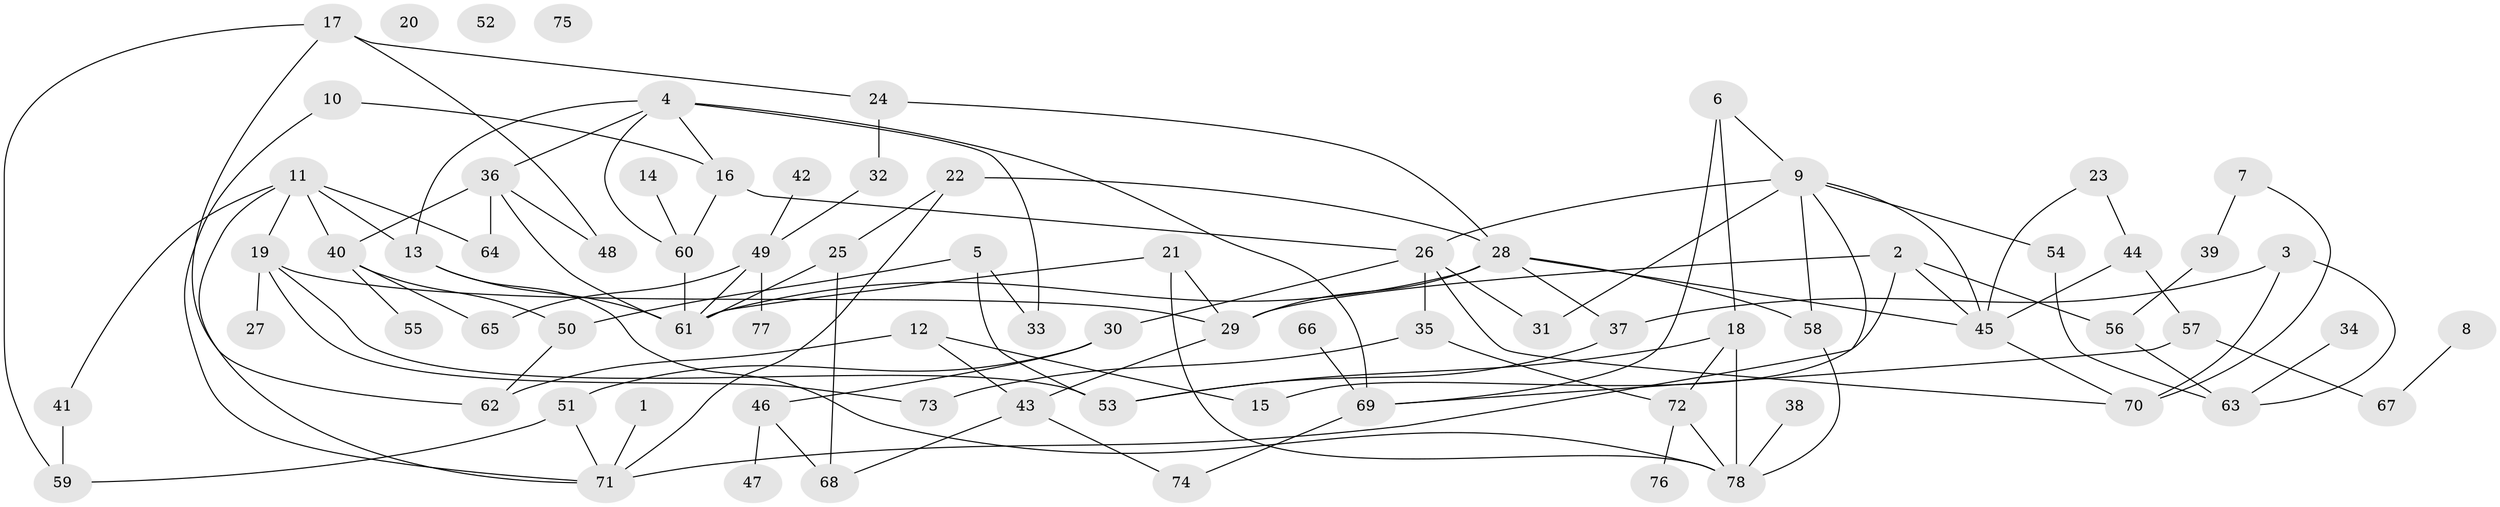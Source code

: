 // Generated by graph-tools (version 1.1) at 2025/40/03/09/25 04:40:45]
// undirected, 78 vertices, 119 edges
graph export_dot {
graph [start="1"]
  node [color=gray90,style=filled];
  1;
  2;
  3;
  4;
  5;
  6;
  7;
  8;
  9;
  10;
  11;
  12;
  13;
  14;
  15;
  16;
  17;
  18;
  19;
  20;
  21;
  22;
  23;
  24;
  25;
  26;
  27;
  28;
  29;
  30;
  31;
  32;
  33;
  34;
  35;
  36;
  37;
  38;
  39;
  40;
  41;
  42;
  43;
  44;
  45;
  46;
  47;
  48;
  49;
  50;
  51;
  52;
  53;
  54;
  55;
  56;
  57;
  58;
  59;
  60;
  61;
  62;
  63;
  64;
  65;
  66;
  67;
  68;
  69;
  70;
  71;
  72;
  73;
  74;
  75;
  76;
  77;
  78;
  1 -- 71;
  2 -- 15;
  2 -- 29;
  2 -- 45;
  2 -- 56;
  3 -- 37;
  3 -- 63;
  3 -- 70;
  4 -- 13;
  4 -- 16;
  4 -- 33;
  4 -- 36;
  4 -- 60;
  4 -- 69;
  5 -- 33;
  5 -- 50;
  5 -- 53;
  6 -- 9;
  6 -- 18;
  6 -- 69;
  7 -- 39;
  7 -- 70;
  8 -- 67;
  9 -- 26;
  9 -- 31;
  9 -- 45;
  9 -- 54;
  9 -- 58;
  9 -- 71;
  10 -- 16;
  10 -- 71;
  11 -- 13;
  11 -- 19;
  11 -- 40;
  11 -- 41;
  11 -- 64;
  11 -- 71;
  12 -- 15;
  12 -- 43;
  12 -- 62;
  13 -- 61;
  13 -- 78;
  14 -- 60;
  16 -- 26;
  16 -- 60;
  17 -- 24;
  17 -- 48;
  17 -- 59;
  17 -- 62;
  18 -- 53;
  18 -- 72;
  18 -- 78;
  19 -- 27;
  19 -- 29;
  19 -- 53;
  19 -- 73;
  21 -- 29;
  21 -- 61;
  21 -- 78;
  22 -- 25;
  22 -- 28;
  22 -- 71;
  23 -- 44;
  23 -- 45;
  24 -- 28;
  24 -- 32;
  25 -- 61;
  25 -- 68;
  26 -- 30;
  26 -- 31;
  26 -- 35;
  26 -- 70;
  28 -- 29;
  28 -- 37;
  28 -- 45;
  28 -- 58;
  28 -- 61;
  29 -- 43;
  30 -- 46;
  30 -- 51;
  32 -- 49;
  34 -- 63;
  35 -- 72;
  35 -- 73;
  36 -- 40;
  36 -- 48;
  36 -- 61;
  36 -- 64;
  37 -- 53;
  38 -- 78;
  39 -- 56;
  40 -- 50;
  40 -- 55;
  40 -- 65;
  41 -- 59;
  42 -- 49;
  43 -- 68;
  43 -- 74;
  44 -- 45;
  44 -- 57;
  45 -- 70;
  46 -- 47;
  46 -- 68;
  49 -- 61;
  49 -- 65;
  49 -- 77;
  50 -- 62;
  51 -- 59;
  51 -- 71;
  54 -- 63;
  56 -- 63;
  57 -- 67;
  57 -- 69;
  58 -- 78;
  60 -- 61;
  66 -- 69;
  69 -- 74;
  72 -- 76;
  72 -- 78;
}
